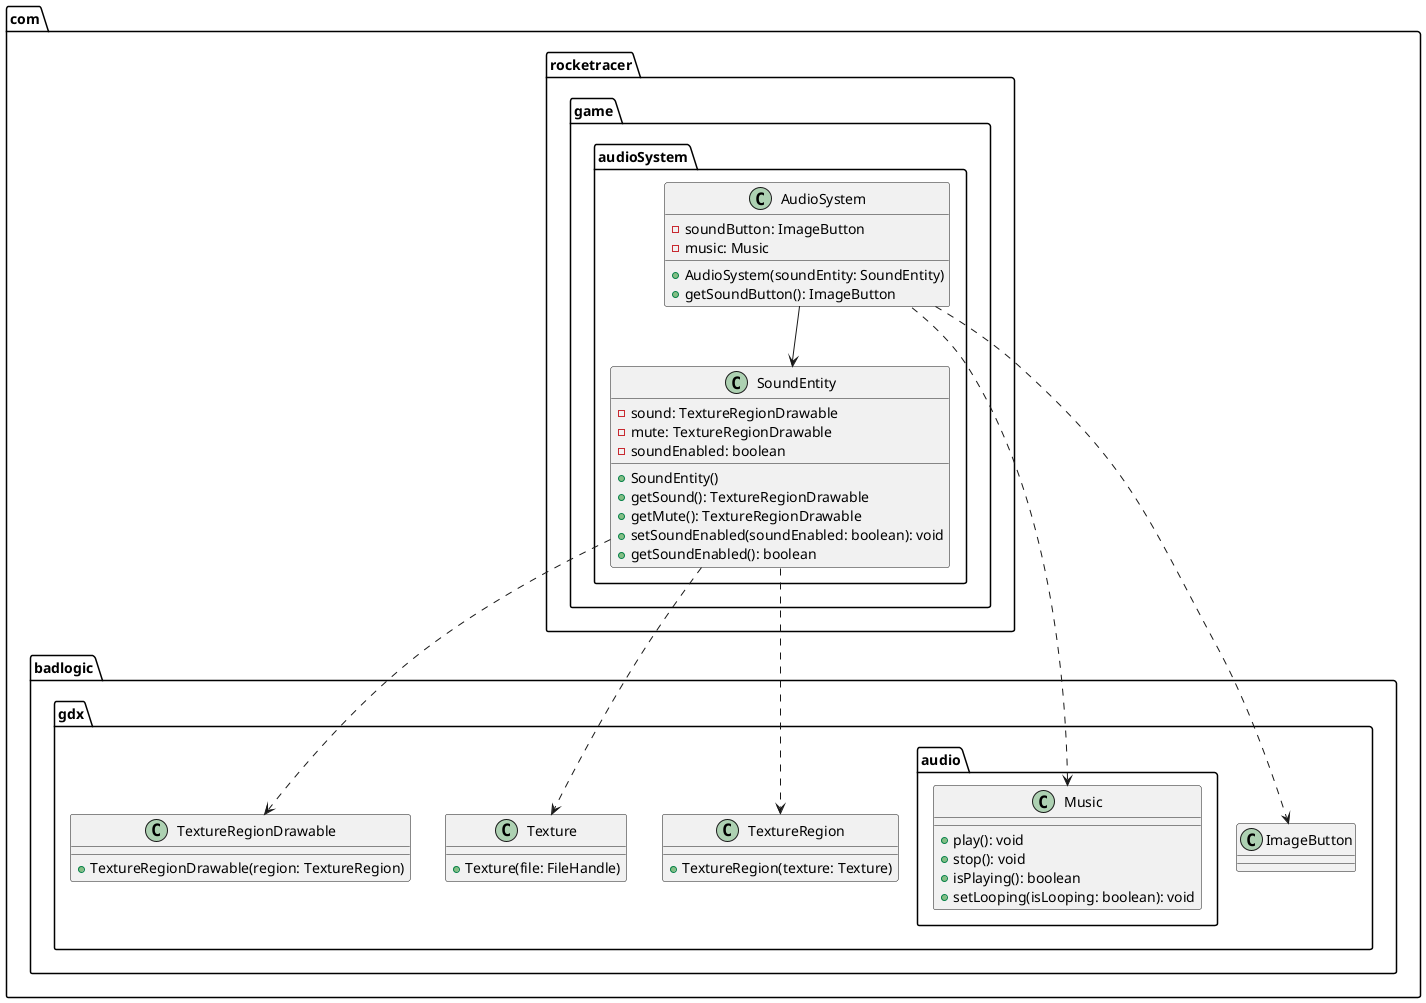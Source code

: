 @startuml

package com.rocketracer.game.audioSystem {
    class AudioSystem {
        -soundButton: ImageButton
        -music: Music
        +AudioSystem(soundEntity: SoundEntity)
        +getSoundButton(): ImageButton
    }

    class SoundEntity {
        -sound: TextureRegionDrawable
        -mute: TextureRegionDrawable
        -soundEnabled: boolean
        +SoundEntity()
        +getSound(): TextureRegionDrawable
        +getMute(): TextureRegionDrawable
        +setSoundEnabled(soundEnabled: boolean): void
        +getSoundEnabled(): boolean
    }
}
package com.badlogic.gdx.audio {
    class Music {
        +play(): void
        +stop(): void
        +isPlaying(): boolean
        +setLooping(isLooping: boolean): void
    }    
}


package com.badlogic.gdx {
    class ImageButton

    class TextureRegionDrawable {
        +TextureRegionDrawable(region: TextureRegion)
    }

    class TextureRegion {
        +TextureRegion(texture: Texture)
    }

    class Texture {
        +Texture(file: FileHandle)
    }
}

AudioSystem --> SoundEntity
AudioSystem ..> ImageButton
AudioSystem .left.> Music

SoundEntity ..> TextureRegionDrawable
SoundEntity ..> TextureRegion
SoundEntity ..> Texture

@enduml
